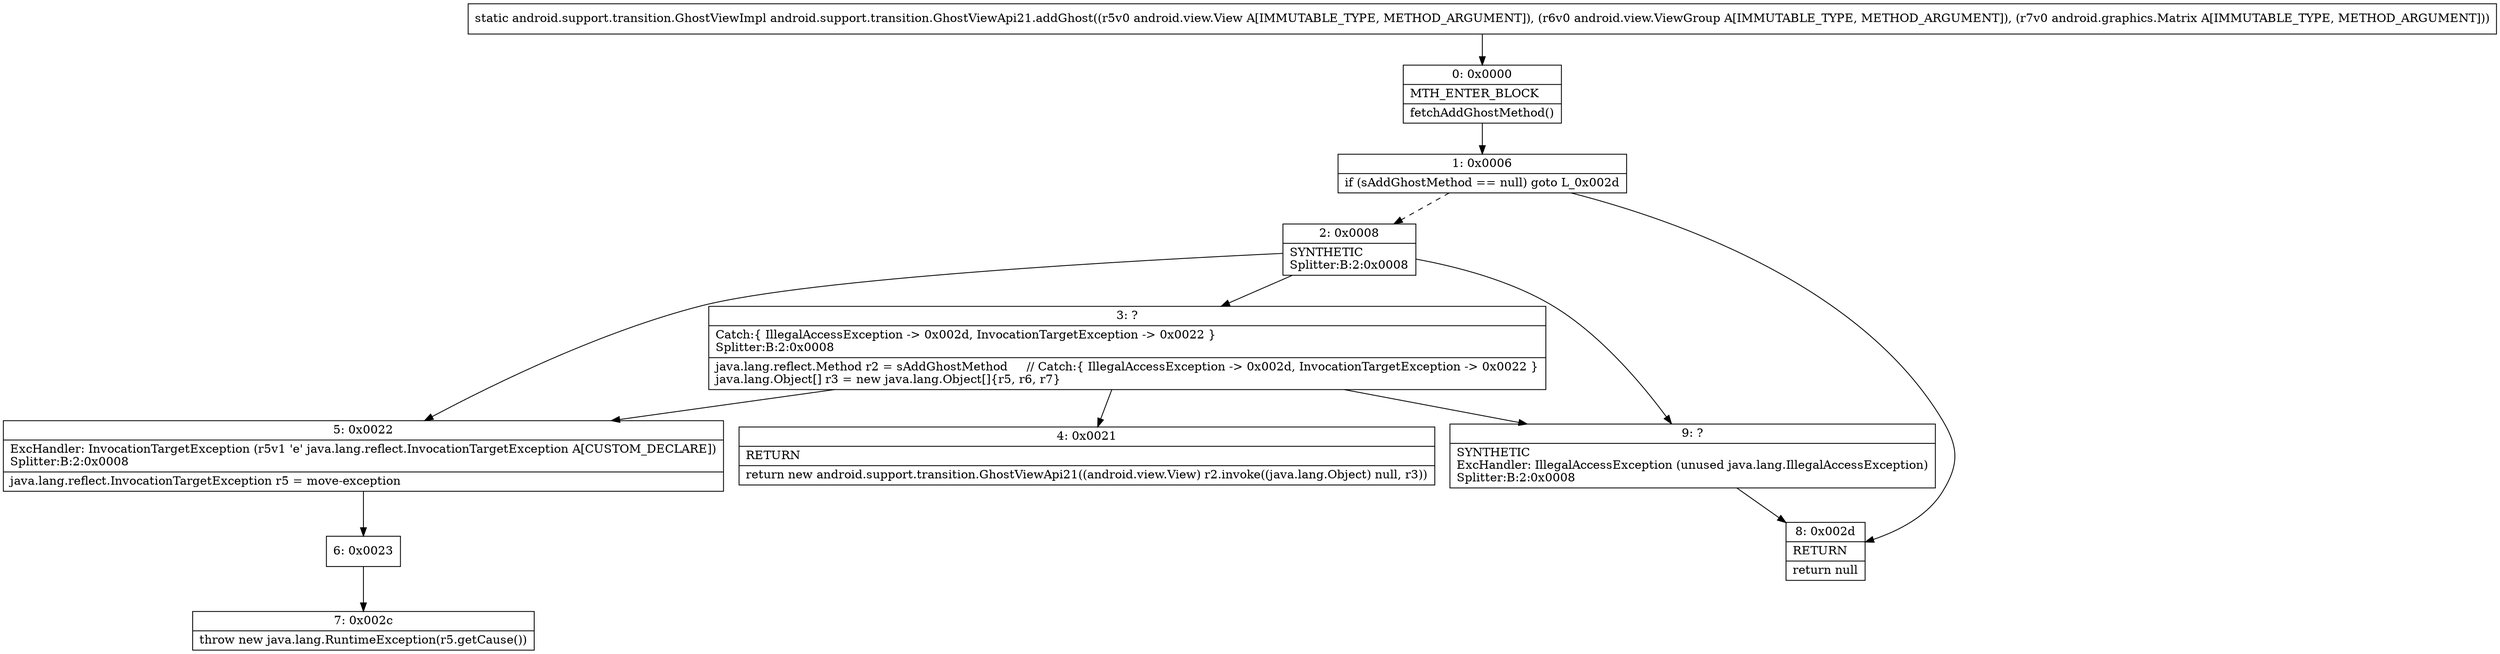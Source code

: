 digraph "CFG forandroid.support.transition.GhostViewApi21.addGhost(Landroid\/view\/View;Landroid\/view\/ViewGroup;Landroid\/graphics\/Matrix;)Landroid\/support\/transition\/GhostViewImpl;" {
Node_0 [shape=record,label="{0\:\ 0x0000|MTH_ENTER_BLOCK\l|fetchAddGhostMethod()\l}"];
Node_1 [shape=record,label="{1\:\ 0x0006|if (sAddGhostMethod == null) goto L_0x002d\l}"];
Node_2 [shape=record,label="{2\:\ 0x0008|SYNTHETIC\lSplitter:B:2:0x0008\l}"];
Node_3 [shape=record,label="{3\:\ ?|Catch:\{ IllegalAccessException \-\> 0x002d, InvocationTargetException \-\> 0x0022 \}\lSplitter:B:2:0x0008\l|java.lang.reflect.Method r2 = sAddGhostMethod     \/\/ Catch:\{ IllegalAccessException \-\> 0x002d, InvocationTargetException \-\> 0x0022 \}\ljava.lang.Object[] r3 = new java.lang.Object[]\{r5, r6, r7\}\l}"];
Node_4 [shape=record,label="{4\:\ 0x0021|RETURN\l|return new android.support.transition.GhostViewApi21((android.view.View) r2.invoke((java.lang.Object) null, r3))\l}"];
Node_5 [shape=record,label="{5\:\ 0x0022|ExcHandler: InvocationTargetException (r5v1 'e' java.lang.reflect.InvocationTargetException A[CUSTOM_DECLARE])\lSplitter:B:2:0x0008\l|java.lang.reflect.InvocationTargetException r5 = move\-exception\l}"];
Node_6 [shape=record,label="{6\:\ 0x0023}"];
Node_7 [shape=record,label="{7\:\ 0x002c|throw new java.lang.RuntimeException(r5.getCause())\l}"];
Node_8 [shape=record,label="{8\:\ 0x002d|RETURN\l|return null\l}"];
Node_9 [shape=record,label="{9\:\ ?|SYNTHETIC\lExcHandler: IllegalAccessException (unused java.lang.IllegalAccessException)\lSplitter:B:2:0x0008\l}"];
MethodNode[shape=record,label="{static android.support.transition.GhostViewImpl android.support.transition.GhostViewApi21.addGhost((r5v0 android.view.View A[IMMUTABLE_TYPE, METHOD_ARGUMENT]), (r6v0 android.view.ViewGroup A[IMMUTABLE_TYPE, METHOD_ARGUMENT]), (r7v0 android.graphics.Matrix A[IMMUTABLE_TYPE, METHOD_ARGUMENT])) }"];
MethodNode -> Node_0;
Node_0 -> Node_1;
Node_1 -> Node_2[style=dashed];
Node_1 -> Node_8;
Node_2 -> Node_3;
Node_2 -> Node_9;
Node_2 -> Node_5;
Node_3 -> Node_4;
Node_3 -> Node_9;
Node_3 -> Node_5;
Node_5 -> Node_6;
Node_6 -> Node_7;
Node_9 -> Node_8;
}

